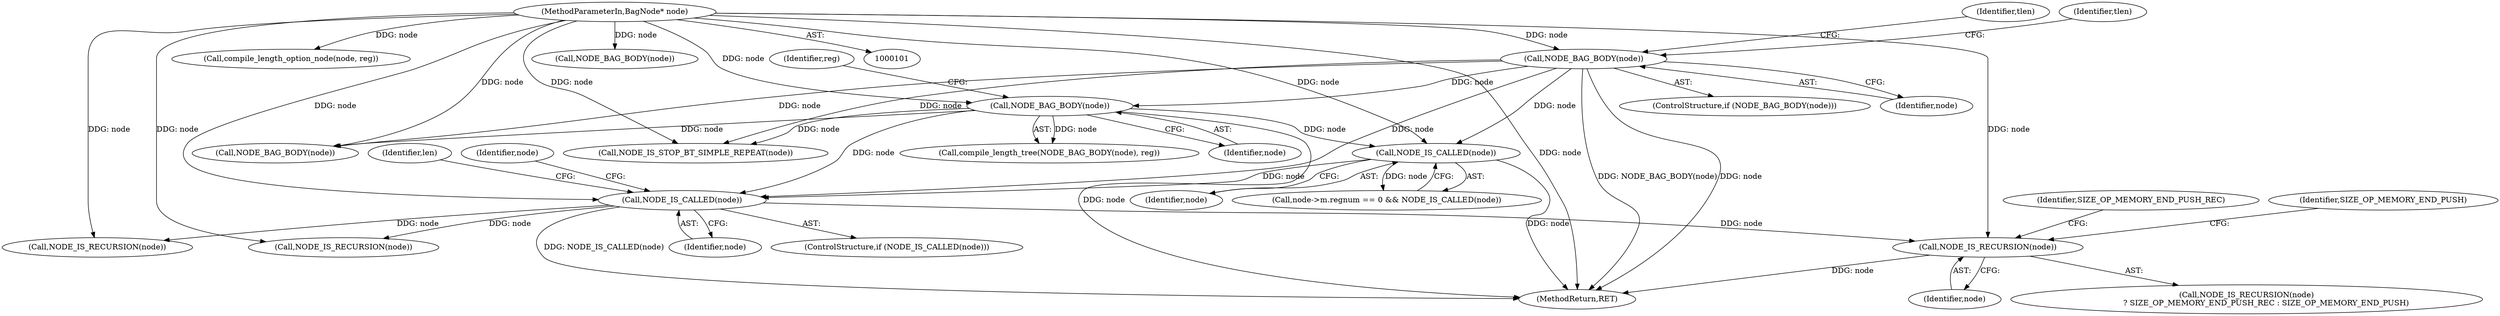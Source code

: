 digraph "0_oniguruma_c509265c5f6ae7264f7b8a8aae1cfa5fc59d108c_0@pointer" {
"1000194" [label="(Call,NODE_IS_RECURSION(node))"];
"1000167" [label="(Call,NODE_IS_CALLED(node))"];
"1000124" [label="(Call,NODE_BAG_BODY(node))"];
"1000118" [label="(Call,NODE_BAG_BODY(node))"];
"1000102" [label="(MethodParameterIn,BagNode* node)"];
"1000152" [label="(Call,NODE_IS_CALLED(node))"];
"1000123" [label="(Call,compile_length_tree(NODE_BAG_BODY(node), reg))"];
"1000144" [label="(Call,node->m.regnum == 0 && NODE_IS_CALLED(node))"];
"1000193" [label="(Call,NODE_IS_RECURSION(node)\n                ? SIZE_OP_MEMORY_END_PUSH_REC : SIZE_OP_MEMORY_END_PUSH)"];
"1000126" [label="(Identifier,reg)"];
"1000114" [label="(Call,compile_length_option_node(node, reg))"];
"1000124" [label="(Call,NODE_BAG_BODY(node))"];
"1000194" [label="(Call,NODE_IS_RECURSION(node))"];
"1000125" [label="(Identifier,node)"];
"1000329" [label="(Call,NODE_BAG_BODY(node))"];
"1000208" [label="(Call,NODE_IS_RECURSION(node))"];
"1000102" [label="(MethodParameterIn,BagNode* node)"];
"1000196" [label="(Identifier,SIZE_OP_MEMORY_END_PUSH_REC)"];
"1000152" [label="(Call,NODE_IS_CALLED(node))"];
"1000117" [label="(ControlStructure,if (NODE_BAG_BODY(node)))"];
"1000119" [label="(Identifier,node)"];
"1000166" [label="(ControlStructure,if (NODE_IS_CALLED(node)))"];
"1000202" [label="(Call,NODE_IS_RECURSION(node))"];
"1000168" [label="(Identifier,node)"];
"1000276" [label="(Call,NODE_BAG_BODY(node))"];
"1000118" [label="(Call,NODE_BAG_BODY(node))"];
"1000135" [label="(Identifier,tlen)"];
"1000195" [label="(Identifier,node)"];
"1000171" [label="(Identifier,len)"];
"1000413" [label="(MethodReturn,RET)"];
"1000122" [label="(Identifier,tlen)"];
"1000167" [label="(Call,NODE_IS_CALLED(node))"];
"1000268" [label="(Call,NODE_IS_STOP_BT_SIMPLE_REPEAT(node))"];
"1000153" [label="(Identifier,node)"];
"1000197" [label="(Identifier,SIZE_OP_MEMORY_END_PUSH)"];
"1000209" [label="(Identifier,node)"];
"1000194" -> "1000193"  [label="AST: "];
"1000194" -> "1000195"  [label="CFG: "];
"1000195" -> "1000194"  [label="AST: "];
"1000196" -> "1000194"  [label="CFG: "];
"1000197" -> "1000194"  [label="CFG: "];
"1000194" -> "1000413"  [label="DDG: node"];
"1000167" -> "1000194"  [label="DDG: node"];
"1000102" -> "1000194"  [label="DDG: node"];
"1000167" -> "1000166"  [label="AST: "];
"1000167" -> "1000168"  [label="CFG: "];
"1000168" -> "1000167"  [label="AST: "];
"1000171" -> "1000167"  [label="CFG: "];
"1000209" -> "1000167"  [label="CFG: "];
"1000167" -> "1000413"  [label="DDG: NODE_IS_CALLED(node)"];
"1000124" -> "1000167"  [label="DDG: node"];
"1000152" -> "1000167"  [label="DDG: node"];
"1000118" -> "1000167"  [label="DDG: node"];
"1000102" -> "1000167"  [label="DDG: node"];
"1000167" -> "1000202"  [label="DDG: node"];
"1000167" -> "1000208"  [label="DDG: node"];
"1000124" -> "1000123"  [label="AST: "];
"1000124" -> "1000125"  [label="CFG: "];
"1000125" -> "1000124"  [label="AST: "];
"1000126" -> "1000124"  [label="CFG: "];
"1000124" -> "1000413"  [label="DDG: node"];
"1000124" -> "1000123"  [label="DDG: node"];
"1000118" -> "1000124"  [label="DDG: node"];
"1000102" -> "1000124"  [label="DDG: node"];
"1000124" -> "1000152"  [label="DDG: node"];
"1000124" -> "1000268"  [label="DDG: node"];
"1000124" -> "1000329"  [label="DDG: node"];
"1000118" -> "1000117"  [label="AST: "];
"1000118" -> "1000119"  [label="CFG: "];
"1000119" -> "1000118"  [label="AST: "];
"1000122" -> "1000118"  [label="CFG: "];
"1000135" -> "1000118"  [label="CFG: "];
"1000118" -> "1000413"  [label="DDG: NODE_BAG_BODY(node)"];
"1000118" -> "1000413"  [label="DDG: node"];
"1000102" -> "1000118"  [label="DDG: node"];
"1000118" -> "1000152"  [label="DDG: node"];
"1000118" -> "1000268"  [label="DDG: node"];
"1000118" -> "1000329"  [label="DDG: node"];
"1000102" -> "1000101"  [label="AST: "];
"1000102" -> "1000413"  [label="DDG: node"];
"1000102" -> "1000114"  [label="DDG: node"];
"1000102" -> "1000152"  [label="DDG: node"];
"1000102" -> "1000202"  [label="DDG: node"];
"1000102" -> "1000208"  [label="DDG: node"];
"1000102" -> "1000268"  [label="DDG: node"];
"1000102" -> "1000276"  [label="DDG: node"];
"1000102" -> "1000329"  [label="DDG: node"];
"1000152" -> "1000144"  [label="AST: "];
"1000152" -> "1000153"  [label="CFG: "];
"1000153" -> "1000152"  [label="AST: "];
"1000144" -> "1000152"  [label="CFG: "];
"1000152" -> "1000413"  [label="DDG: node"];
"1000152" -> "1000144"  [label="DDG: node"];
}
